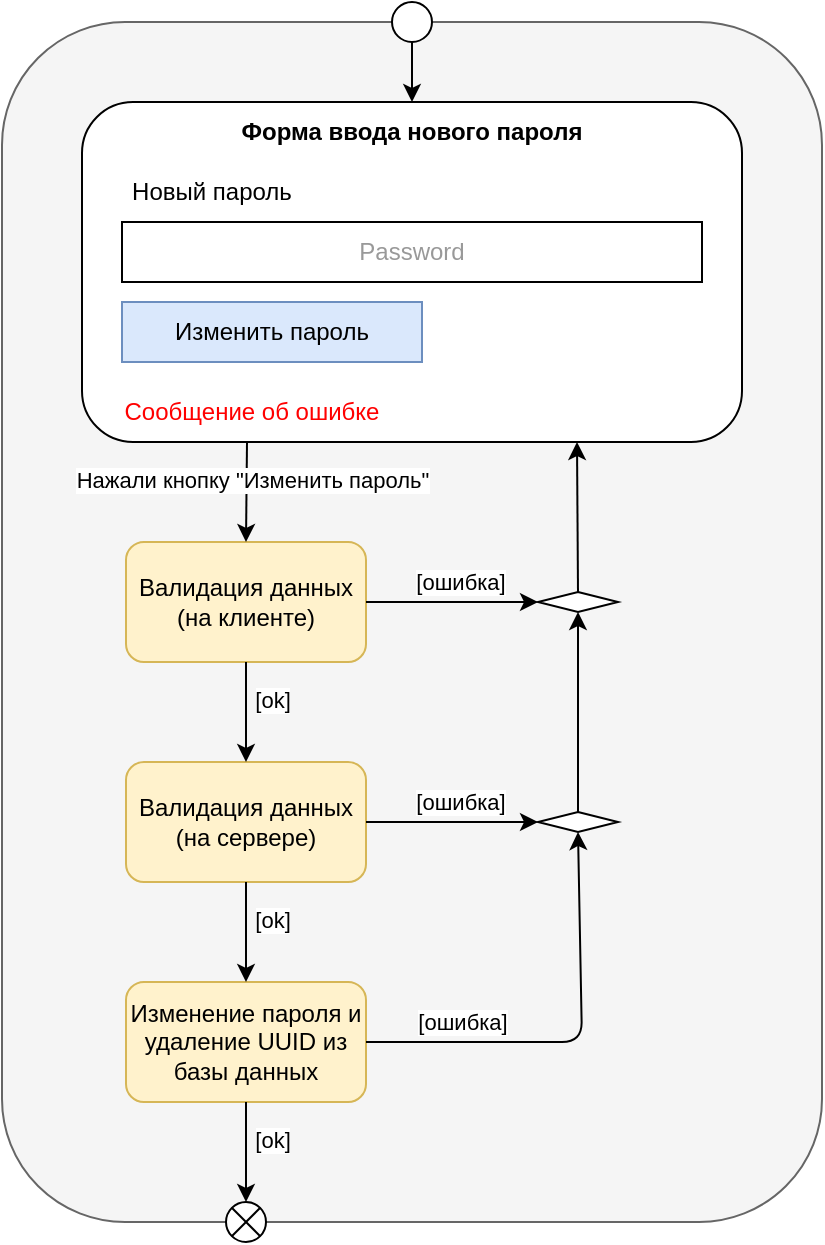 <mxfile version="23.0.2" type="device">
  <diagram name="Страница — 1" id="lwFxoNZVOsWcV77fsAZV">
    <mxGraphModel dx="394" dy="823" grid="1" gridSize="10" guides="1" tooltips="1" connect="1" arrows="1" fold="1" page="1" pageScale="1" pageWidth="827" pageHeight="1169" math="0" shadow="0">
      <root>
        <mxCell id="0" />
        <mxCell id="1" parent="0" />
        <mxCell id="IgeLQids6hlCfI4V9-Eq-91" value="" style="rounded=1;whiteSpace=wrap;html=1;fillColor=#f5f5f5;strokeColor=#666666;fontColor=#333333;" parent="1" vertex="1">
          <mxGeometry x="840" y="50" width="410" height="600" as="geometry" />
        </mxCell>
        <mxCell id="IgeLQids6hlCfI4V9-Eq-26" value="" style="rounded=1;whiteSpace=wrap;html=1;" parent="1" vertex="1">
          <mxGeometry x="880" y="90" width="330" height="170" as="geometry" />
        </mxCell>
        <mxCell id="IgeLQids6hlCfI4V9-Eq-27" value="&lt;b&gt;Форма ввода нового пароля&lt;/b&gt;" style="text;html=1;strokeColor=none;fillColor=none;align=center;verticalAlign=middle;whiteSpace=wrap;rounded=0;" parent="1" vertex="1">
          <mxGeometry x="950" y="90" width="190" height="30" as="geometry" />
        </mxCell>
        <mxCell id="IgeLQids6hlCfI4V9-Eq-28" value="Новый пароль" style="text;html=1;strokeColor=none;fillColor=none;align=center;verticalAlign=middle;whiteSpace=wrap;rounded=0;" parent="1" vertex="1">
          <mxGeometry x="900" y="120" width="90" height="30" as="geometry" />
        </mxCell>
        <mxCell id="IgeLQids6hlCfI4V9-Eq-29" value="&lt;font color=&quot;#999999&quot;&gt;Password&lt;/font&gt;" style="rounded=0;whiteSpace=wrap;html=1;" parent="1" vertex="1">
          <mxGeometry x="900" y="150" width="290" height="30" as="geometry" />
        </mxCell>
        <mxCell id="IgeLQids6hlCfI4V9-Eq-30" value="Изменить пароль" style="rounded=0;whiteSpace=wrap;html=1;fillColor=#dae8fc;strokeColor=#6c8ebf;" parent="1" vertex="1">
          <mxGeometry x="900" y="190" width="150" height="30" as="geometry" />
        </mxCell>
        <mxCell id="IgeLQids6hlCfI4V9-Eq-31" value="&lt;font color=&quot;#ff0000&quot;&gt;Сообщение об ошибке&lt;/font&gt;" style="text;html=1;strokeColor=none;fillColor=none;align=center;verticalAlign=middle;whiteSpace=wrap;rounded=0;" parent="1" vertex="1">
          <mxGeometry x="900" y="230" width="130" height="30" as="geometry" />
        </mxCell>
        <mxCell id="IgeLQids6hlCfI4V9-Eq-102" value="" style="ellipse;whiteSpace=wrap;html=1;" parent="1" vertex="1">
          <mxGeometry x="1035" y="40" width="20" height="20" as="geometry" />
        </mxCell>
        <mxCell id="IgeLQids6hlCfI4V9-Eq-103" value="" style="endArrow=classic;html=1;rounded=1;exitX=0.5;exitY=1;exitDx=0;exitDy=0;entryX=0.5;entryY=0;entryDx=0;entryDy=0;curved=0;" parent="1" source="IgeLQids6hlCfI4V9-Eq-102" target="IgeLQids6hlCfI4V9-Eq-26" edge="1">
          <mxGeometry width="50" height="50" relative="1" as="geometry">
            <mxPoint x="260" y="145" as="sourcePoint" />
            <mxPoint x="280" y="145" as="targetPoint" />
          </mxGeometry>
        </mxCell>
        <mxCell id="tyScDCUlxxq5SsNX2Qp5-1" value="Валидация данных (на клиенте)" style="rounded=1;whiteSpace=wrap;html=1;fillColor=#fff2cc;strokeColor=#d6b656;" parent="1" vertex="1">
          <mxGeometry x="902" y="310" width="120" height="60" as="geometry" />
        </mxCell>
        <mxCell id="tyScDCUlxxq5SsNX2Qp5-2" value="" style="rhombus;whiteSpace=wrap;html=1;" parent="1" vertex="1">
          <mxGeometry x="1108" y="335" width="40" height="10" as="geometry" />
        </mxCell>
        <mxCell id="tyScDCUlxxq5SsNX2Qp5-3" value="" style="endArrow=classic;html=1;rounded=1;exitX=0.25;exitY=1;exitDx=0;exitDy=0;entryX=0.5;entryY=0;entryDx=0;entryDy=0;curved=0;" parent="1" source="IgeLQids6hlCfI4V9-Eq-26" target="tyScDCUlxxq5SsNX2Qp5-1" edge="1">
          <mxGeometry width="50" height="50" relative="1" as="geometry">
            <mxPoint x="1070" y="400" as="sourcePoint" />
            <mxPoint x="1120" y="350" as="targetPoint" />
          </mxGeometry>
        </mxCell>
        <mxCell id="tyScDCUlxxq5SsNX2Qp5-7" value="Нажали кнопку &quot;Изменить пароль&quot;" style="edgeLabel;html=1;align=center;verticalAlign=middle;resizable=0;points=[];" parent="tyScDCUlxxq5SsNX2Qp5-3" vertex="1" connectable="0">
          <mxGeometry x="-0.243" y="2" relative="1" as="geometry">
            <mxPoint as="offset" />
          </mxGeometry>
        </mxCell>
        <mxCell id="tyScDCUlxxq5SsNX2Qp5-4" value="" style="endArrow=classic;html=1;rounded=1;exitX=0.5;exitY=0;exitDx=0;exitDy=0;entryX=0.75;entryY=1;entryDx=0;entryDy=0;curved=0;" parent="1" source="tyScDCUlxxq5SsNX2Qp5-2" target="IgeLQids6hlCfI4V9-Eq-26" edge="1">
          <mxGeometry width="50" height="50" relative="1" as="geometry">
            <mxPoint x="973" y="270" as="sourcePoint" />
            <mxPoint x="972" y="320" as="targetPoint" />
          </mxGeometry>
        </mxCell>
        <mxCell id="tyScDCUlxxq5SsNX2Qp5-5" value="" style="endArrow=classic;html=1;rounded=1;exitX=1;exitY=0.5;exitDx=0;exitDy=0;entryX=0;entryY=0.5;entryDx=0;entryDy=0;curved=0;" parent="1" source="tyScDCUlxxq5SsNX2Qp5-1" target="tyScDCUlxxq5SsNX2Qp5-2" edge="1">
          <mxGeometry width="50" height="50" relative="1" as="geometry">
            <mxPoint x="1138" y="345" as="sourcePoint" />
            <mxPoint x="1138" y="270" as="targetPoint" />
          </mxGeometry>
        </mxCell>
        <mxCell id="tyScDCUlxxq5SsNX2Qp5-6" value="[ошибка]" style="edgeLabel;html=1;align=center;verticalAlign=middle;resizable=0;points=[];" parent="tyScDCUlxxq5SsNX2Qp5-5" vertex="1" connectable="0">
          <mxGeometry x="0.089" y="2" relative="1" as="geometry">
            <mxPoint y="-8" as="offset" />
          </mxGeometry>
        </mxCell>
        <mxCell id="tyScDCUlxxq5SsNX2Qp5-15" value="Валидация данных (на сервере)" style="rounded=1;whiteSpace=wrap;html=1;fillColor=#fff2cc;strokeColor=#d6b656;" parent="1" vertex="1">
          <mxGeometry x="902" y="420" width="120" height="60" as="geometry" />
        </mxCell>
        <mxCell id="tyScDCUlxxq5SsNX2Qp5-16" value="" style="rhombus;whiteSpace=wrap;html=1;" parent="1" vertex="1">
          <mxGeometry x="1108" y="445" width="40" height="10" as="geometry" />
        </mxCell>
        <mxCell id="tyScDCUlxxq5SsNX2Qp5-17" value="" style="endArrow=classic;html=1;rounded=1;exitX=0.5;exitY=1;exitDx=0;exitDy=0;entryX=0.5;entryY=0;entryDx=0;entryDy=0;curved=0;" parent="1" source="tyScDCUlxxq5SsNX2Qp5-1" target="tyScDCUlxxq5SsNX2Qp5-15" edge="1">
          <mxGeometry width="50" height="50" relative="1" as="geometry">
            <mxPoint x="963" y="370" as="sourcePoint" />
            <mxPoint x="1120" y="460" as="targetPoint" />
          </mxGeometry>
        </mxCell>
        <mxCell id="tyScDCUlxxq5SsNX2Qp5-18" value="[ok]" style="edgeLabel;html=1;align=center;verticalAlign=middle;resizable=0;points=[];" parent="tyScDCUlxxq5SsNX2Qp5-17" vertex="1" connectable="0">
          <mxGeometry x="-0.243" y="2" relative="1" as="geometry">
            <mxPoint x="11" as="offset" />
          </mxGeometry>
        </mxCell>
        <mxCell id="tyScDCUlxxq5SsNX2Qp5-19" value="" style="endArrow=classic;html=1;rounded=1;exitX=0.5;exitY=0;exitDx=0;exitDy=0;entryX=0.5;entryY=1;entryDx=0;entryDy=0;curved=0;" parent="1" source="tyScDCUlxxq5SsNX2Qp5-16" target="tyScDCUlxxq5SsNX2Qp5-2" edge="1">
          <mxGeometry width="50" height="50" relative="1" as="geometry">
            <mxPoint x="973" y="380" as="sourcePoint" />
            <mxPoint x="1128" y="370" as="targetPoint" />
          </mxGeometry>
        </mxCell>
        <mxCell id="tyScDCUlxxq5SsNX2Qp5-20" value="" style="endArrow=classic;html=1;rounded=1;exitX=1;exitY=0.5;exitDx=0;exitDy=0;entryX=0;entryY=0.5;entryDx=0;entryDy=0;curved=0;" parent="1" source="tyScDCUlxxq5SsNX2Qp5-15" target="tyScDCUlxxq5SsNX2Qp5-16" edge="1">
          <mxGeometry width="50" height="50" relative="1" as="geometry">
            <mxPoint x="1138" y="455" as="sourcePoint" />
            <mxPoint x="1138" y="380" as="targetPoint" />
          </mxGeometry>
        </mxCell>
        <mxCell id="tyScDCUlxxq5SsNX2Qp5-21" value="[ошибка]" style="edgeLabel;html=1;align=center;verticalAlign=middle;resizable=0;points=[];" parent="tyScDCUlxxq5SsNX2Qp5-20" vertex="1" connectable="0">
          <mxGeometry x="0.089" y="2" relative="1" as="geometry">
            <mxPoint y="-8" as="offset" />
          </mxGeometry>
        </mxCell>
        <mxCell id="tyScDCUlxxq5SsNX2Qp5-34" value="Изменение пароля и удаление UUID из базы данных" style="rounded=1;whiteSpace=wrap;html=1;fillColor=#fff2cc;strokeColor=#d6b656;" parent="1" vertex="1">
          <mxGeometry x="902" y="530" width="120" height="60" as="geometry" />
        </mxCell>
        <mxCell id="tyScDCUlxxq5SsNX2Qp5-36" value="" style="endArrow=classic;html=1;rounded=1;entryX=0.5;entryY=0;entryDx=0;entryDy=0;curved=0;exitX=0.5;exitY=1;exitDx=0;exitDy=0;" parent="1" source="tyScDCUlxxq5SsNX2Qp5-15" target="tyScDCUlxxq5SsNX2Qp5-34" edge="1">
          <mxGeometry width="50" height="50" relative="1" as="geometry">
            <mxPoint x="962" y="480" as="sourcePoint" />
            <mxPoint x="1120" y="570" as="targetPoint" />
          </mxGeometry>
        </mxCell>
        <mxCell id="tyScDCUlxxq5SsNX2Qp5-37" value="[ok]" style="edgeLabel;html=1;align=center;verticalAlign=middle;resizable=0;points=[];" parent="tyScDCUlxxq5SsNX2Qp5-36" vertex="1" connectable="0">
          <mxGeometry x="-0.243" y="2" relative="1" as="geometry">
            <mxPoint x="11" as="offset" />
          </mxGeometry>
        </mxCell>
        <mxCell id="tyScDCUlxxq5SsNX2Qp5-39" value="" style="endArrow=classic;html=1;rounded=1;exitX=1;exitY=0.5;exitDx=0;exitDy=0;entryX=0.5;entryY=1;entryDx=0;entryDy=0;curved=0;" parent="1" source="tyScDCUlxxq5SsNX2Qp5-34" target="tyScDCUlxxq5SsNX2Qp5-16" edge="1">
          <mxGeometry width="50" height="50" relative="1" as="geometry">
            <mxPoint x="1138" y="565" as="sourcePoint" />
            <mxPoint x="1108" y="560" as="targetPoint" />
            <Array as="points">
              <mxPoint x="1130" y="560" />
            </Array>
          </mxGeometry>
        </mxCell>
        <mxCell id="tyScDCUlxxq5SsNX2Qp5-40" value="[ошибка]" style="edgeLabel;html=1;align=center;verticalAlign=middle;resizable=0;points=[];" parent="tyScDCUlxxq5SsNX2Qp5-39" vertex="1" connectable="0">
          <mxGeometry x="0.089" y="2" relative="1" as="geometry">
            <mxPoint x="-58" y="-2" as="offset" />
          </mxGeometry>
        </mxCell>
        <mxCell id="tyScDCUlxxq5SsNX2Qp5-50" value="" style="endArrow=classic;html=1;rounded=1;entryX=0.5;entryY=0;entryDx=0;entryDy=0;curved=0;exitX=0.5;exitY=1;exitDx=0;exitDy=0;" parent="1" source="tyScDCUlxxq5SsNX2Qp5-34" target="tyScDCUlxxq5SsNX2Qp5-55" edge="1">
          <mxGeometry width="50" height="50" relative="1" as="geometry">
            <mxPoint x="962" y="590" as="sourcePoint" />
            <mxPoint x="962" y="640" as="targetPoint" />
          </mxGeometry>
        </mxCell>
        <mxCell id="tyScDCUlxxq5SsNX2Qp5-51" value="[ok]" style="edgeLabel;html=1;align=center;verticalAlign=middle;resizable=0;points=[];" parent="tyScDCUlxxq5SsNX2Qp5-50" vertex="1" connectable="0">
          <mxGeometry x="-0.243" y="2" relative="1" as="geometry">
            <mxPoint x="11" as="offset" />
          </mxGeometry>
        </mxCell>
        <mxCell id="tyScDCUlxxq5SsNX2Qp5-55" value="" style="shape=sumEllipse;perimeter=ellipsePerimeter;html=1;backgroundOutline=1;" parent="1" vertex="1">
          <mxGeometry x="952" y="640" width="20" height="20" as="geometry" />
        </mxCell>
      </root>
    </mxGraphModel>
  </diagram>
</mxfile>

